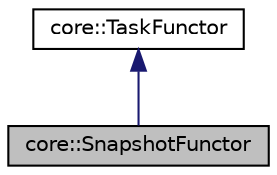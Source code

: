 digraph "core::SnapshotFunctor"
{
 // LATEX_PDF_SIZE
  edge [fontname="Helvetica",fontsize="10",labelfontname="Helvetica",labelfontsize="10"];
  node [fontname="Helvetica",fontsize="10",shape=record];
  Node1 [label="core::SnapshotFunctor",height=0.2,width=0.4,color="black", fillcolor="grey75", style="filled", fontcolor="black",tooltip=" "];
  Node2 -> Node1 [dir="back",color="midnightblue",fontsize="10",style="solid",fontname="Helvetica"];
  Node2 [label="core::TaskFunctor",height=0.2,width=0.4,color="black", fillcolor="white", style="filled",URL="$dd/d67/classcore_1_1TaskFunctor.html",tooltip=" "];
}
